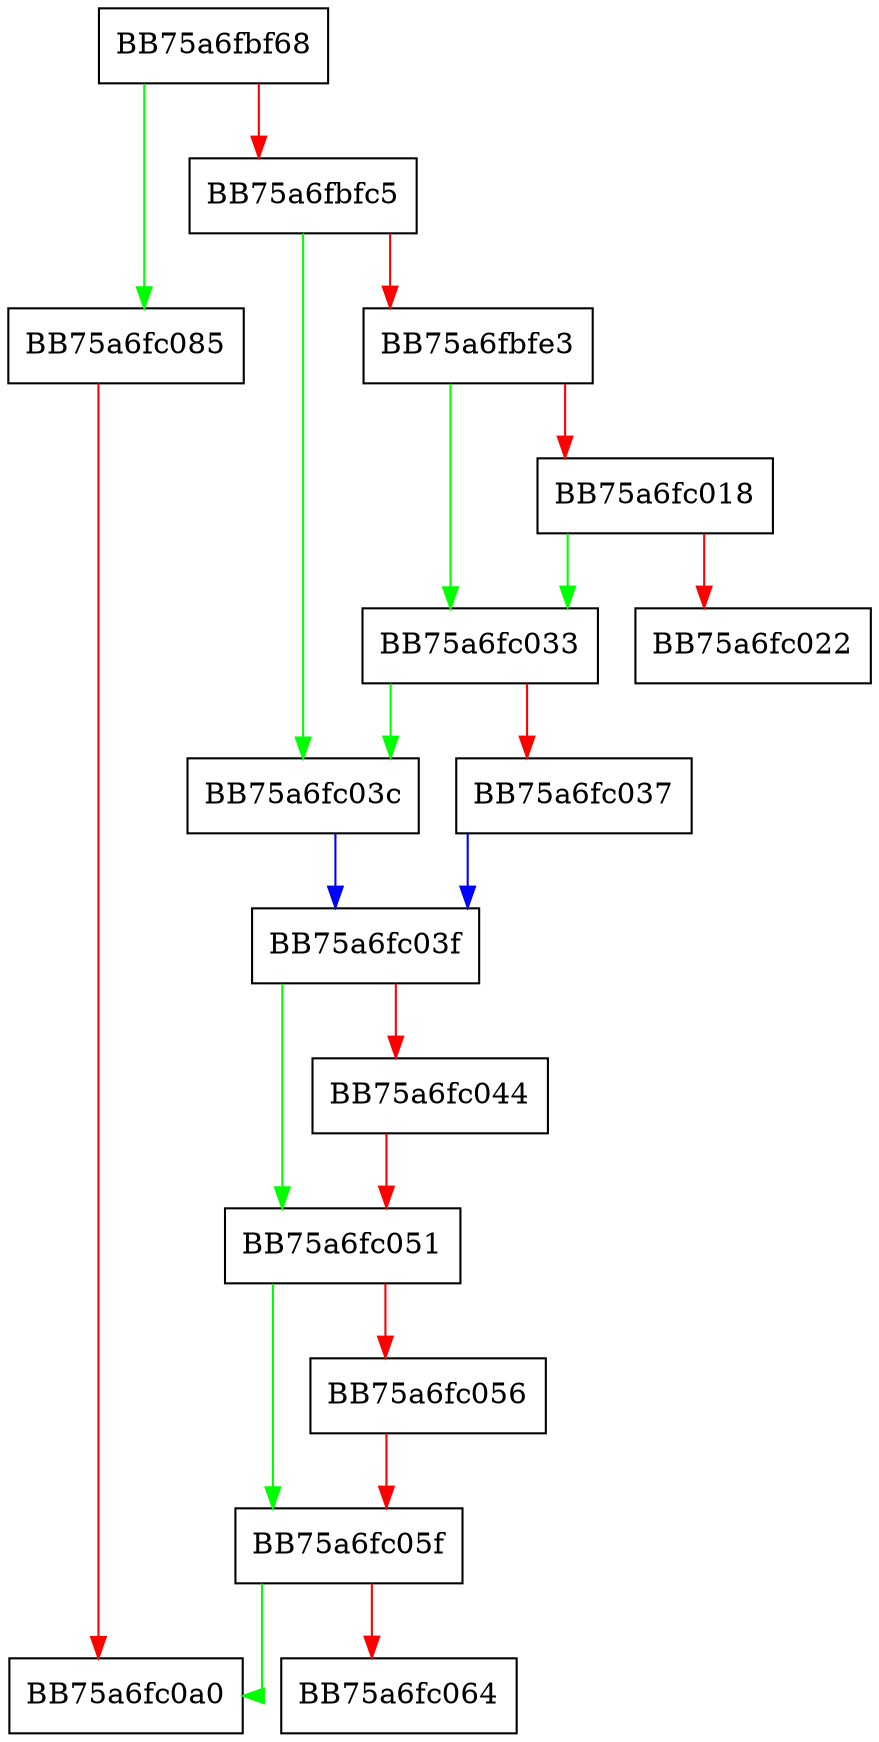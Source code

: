 digraph file_tdt_config_imp {
  node [shape="box"];
  graph [splines=ortho];
  BB75a6fbf68 -> BB75a6fc085 [color="green"];
  BB75a6fbf68 -> BB75a6fbfc5 [color="red"];
  BB75a6fbfc5 -> BB75a6fc03c [color="green"];
  BB75a6fbfc5 -> BB75a6fbfe3 [color="red"];
  BB75a6fbfe3 -> BB75a6fc033 [color="green"];
  BB75a6fbfe3 -> BB75a6fc018 [color="red"];
  BB75a6fc018 -> BB75a6fc033 [color="green"];
  BB75a6fc018 -> BB75a6fc022 [color="red"];
  BB75a6fc033 -> BB75a6fc03c [color="green"];
  BB75a6fc033 -> BB75a6fc037 [color="red"];
  BB75a6fc037 -> BB75a6fc03f [color="blue"];
  BB75a6fc03c -> BB75a6fc03f [color="blue"];
  BB75a6fc03f -> BB75a6fc051 [color="green"];
  BB75a6fc03f -> BB75a6fc044 [color="red"];
  BB75a6fc044 -> BB75a6fc051 [color="red"];
  BB75a6fc051 -> BB75a6fc05f [color="green"];
  BB75a6fc051 -> BB75a6fc056 [color="red"];
  BB75a6fc056 -> BB75a6fc05f [color="red"];
  BB75a6fc05f -> BB75a6fc0a0 [color="green"];
  BB75a6fc05f -> BB75a6fc064 [color="red"];
  BB75a6fc085 -> BB75a6fc0a0 [color="red"];
}